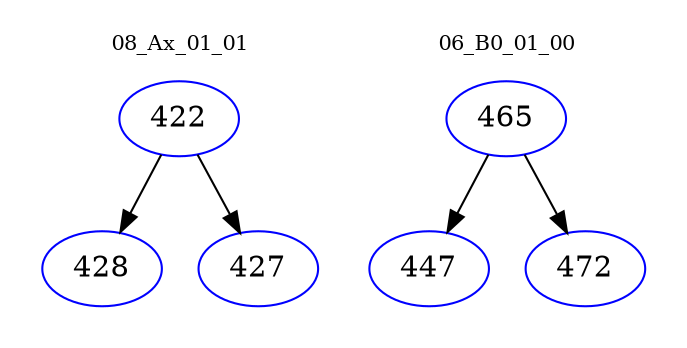 digraph{
subgraph cluster_0 {
color = white
label = "08_Ax_01_01";
fontsize=10;
T0_422 [label="422", color="blue"]
T0_422 -> T0_428 [color="black"]
T0_428 [label="428", color="blue"]
T0_422 -> T0_427 [color="black"]
T0_427 [label="427", color="blue"]
}
subgraph cluster_1 {
color = white
label = "06_B0_01_00";
fontsize=10;
T1_465 [label="465", color="blue"]
T1_465 -> T1_447 [color="black"]
T1_447 [label="447", color="blue"]
T1_465 -> T1_472 [color="black"]
T1_472 [label="472", color="blue"]
}
}
